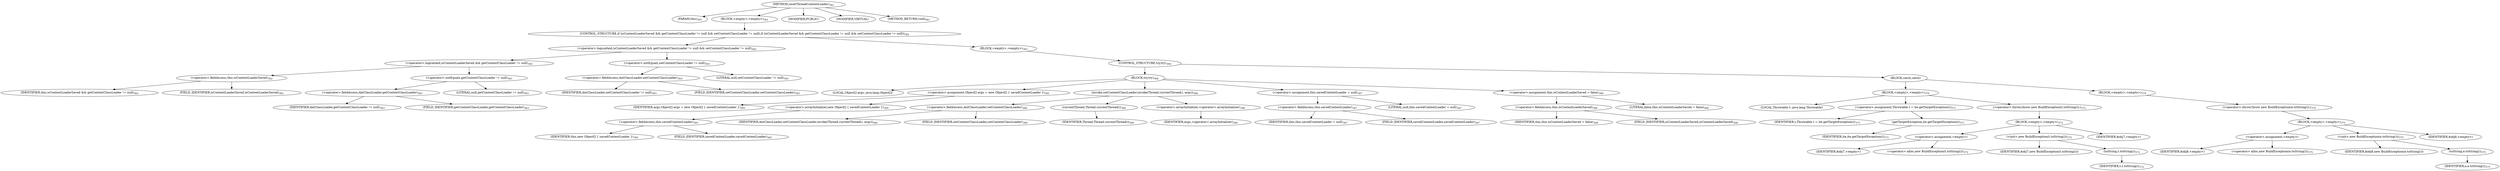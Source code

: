 digraph "resetThreadContextLoader" {  
"692" [label = <(METHOD,resetThreadContextLoader)<SUB>361</SUB>> ]
"693" [label = <(PARAM,this)<SUB>361</SUB>> ]
"694" [label = <(BLOCK,&lt;empty&gt;,&lt;empty&gt;)<SUB>361</SUB>> ]
"695" [label = <(CONTROL_STRUCTURE,if (isContextLoaderSaved &amp;&amp; getContextClassLoader != null &amp;&amp; setContextClassLoader != null),if (isContextLoaderSaved &amp;&amp; getContextClassLoader != null &amp;&amp; setContextClassLoader != null))<SUB>362</SUB>> ]
"696" [label = <(&lt;operator&gt;.logicalAnd,isContextLoaderSaved &amp;&amp; getContextClassLoader != null &amp;&amp; setContextClassLoader != null)<SUB>362</SUB>> ]
"697" [label = <(&lt;operator&gt;.logicalAnd,isContextLoaderSaved &amp;&amp; getContextClassLoader != null)<SUB>362</SUB>> ]
"698" [label = <(&lt;operator&gt;.fieldAccess,this.isContextLoaderSaved)<SUB>362</SUB>> ]
"699" [label = <(IDENTIFIER,this,isContextLoaderSaved &amp;&amp; getContextClassLoader != null)<SUB>362</SUB>> ]
"700" [label = <(FIELD_IDENTIFIER,isContextLoaderSaved,isContextLoaderSaved)<SUB>362</SUB>> ]
"701" [label = <(&lt;operator&gt;.notEquals,getContextClassLoader != null)<SUB>363</SUB>> ]
"702" [label = <(&lt;operator&gt;.fieldAccess,AntClassLoader.getContextClassLoader)<SUB>363</SUB>> ]
"703" [label = <(IDENTIFIER,AntClassLoader,getContextClassLoader != null)<SUB>363</SUB>> ]
"704" [label = <(FIELD_IDENTIFIER,getContextClassLoader,getContextClassLoader)<SUB>363</SUB>> ]
"705" [label = <(LITERAL,null,getContextClassLoader != null)<SUB>363</SUB>> ]
"706" [label = <(&lt;operator&gt;.notEquals,setContextClassLoader != null)<SUB>363</SUB>> ]
"707" [label = <(&lt;operator&gt;.fieldAccess,AntClassLoader.setContextClassLoader)<SUB>363</SUB>> ]
"708" [label = <(IDENTIFIER,AntClassLoader,setContextClassLoader != null)<SUB>363</SUB>> ]
"709" [label = <(FIELD_IDENTIFIER,setContextClassLoader,setContextClassLoader)<SUB>363</SUB>> ]
"710" [label = <(LITERAL,null,setContextClassLoader != null)<SUB>363</SUB>> ]
"711" [label = <(BLOCK,&lt;empty&gt;,&lt;empty&gt;)<SUB>363</SUB>> ]
"712" [label = <(CONTROL_STRUCTURE,try,try)<SUB>364</SUB>> ]
"713" [label = <(BLOCK,try,try)<SUB>364</SUB>> ]
"714" [label = <(LOCAL,Object[] args: java.lang.Object[])> ]
"715" [label = <(&lt;operator&gt;.assignment,Object[] args = new Object[] { savedContextLoader })<SUB>365</SUB>> ]
"716" [label = <(IDENTIFIER,args,Object[] args = new Object[] { savedContextLoader })<SUB>365</SUB>> ]
"717" [label = <(&lt;operator&gt;.arrayInitializer,new Object[] { savedContextLoader })<SUB>365</SUB>> ]
"718" [label = <(&lt;operator&gt;.fieldAccess,this.savedContextLoader)<SUB>365</SUB>> ]
"719" [label = <(IDENTIFIER,this,new Object[] { savedContextLoader })<SUB>365</SUB>> ]
"720" [label = <(FIELD_IDENTIFIER,savedContextLoader,savedContextLoader)<SUB>365</SUB>> ]
"721" [label = <(invoke,setContextClassLoader.invoke(Thread.currentThread(), args))<SUB>366</SUB>> ]
"722" [label = <(&lt;operator&gt;.fieldAccess,AntClassLoader.setContextClassLoader)<SUB>366</SUB>> ]
"723" [label = <(IDENTIFIER,AntClassLoader,setContextClassLoader.invoke(Thread.currentThread(), args))<SUB>366</SUB>> ]
"724" [label = <(FIELD_IDENTIFIER,setContextClassLoader,setContextClassLoader)<SUB>366</SUB>> ]
"725" [label = <(currentThread,Thread.currentThread())<SUB>366</SUB>> ]
"726" [label = <(IDENTIFIER,Thread,Thread.currentThread())<SUB>366</SUB>> ]
"727" [label = <(&lt;operator&gt;.arrayInitializer,&lt;operator&gt;.arrayInitializer)<SUB>366</SUB>> ]
"728" [label = <(IDENTIFIER,args,&lt;operator&gt;.arrayInitializer)<SUB>366</SUB>> ]
"729" [label = <(&lt;operator&gt;.assignment,this.savedContextLoader = null)<SUB>367</SUB>> ]
"730" [label = <(&lt;operator&gt;.fieldAccess,this.savedContextLoader)<SUB>367</SUB>> ]
"731" [label = <(IDENTIFIER,this,this.savedContextLoader = null)<SUB>367</SUB>> ]
"732" [label = <(FIELD_IDENTIFIER,savedContextLoader,savedContextLoader)<SUB>367</SUB>> ]
"733" [label = <(LITERAL,null,this.savedContextLoader = null)<SUB>367</SUB>> ]
"734" [label = <(&lt;operator&gt;.assignment,this.isContextLoaderSaved = false)<SUB>368</SUB>> ]
"735" [label = <(&lt;operator&gt;.fieldAccess,this.isContextLoaderSaved)<SUB>368</SUB>> ]
"736" [label = <(IDENTIFIER,this,this.isContextLoaderSaved = false)<SUB>368</SUB>> ]
"737" [label = <(FIELD_IDENTIFIER,isContextLoaderSaved,isContextLoaderSaved)<SUB>368</SUB>> ]
"738" [label = <(LITERAL,false,this.isContextLoaderSaved = false)<SUB>368</SUB>> ]
"739" [label = <(BLOCK,catch,catch)> ]
"740" [label = <(BLOCK,&lt;empty&gt;,&lt;empty&gt;)<SUB>370</SUB>> ]
"741" [label = <(LOCAL,Throwable t: java.lang.Throwable)> ]
"742" [label = <(&lt;operator&gt;.assignment,Throwable t = ite.getTargetException())<SUB>371</SUB>> ]
"743" [label = <(IDENTIFIER,t,Throwable t = ite.getTargetException())<SUB>371</SUB>> ]
"744" [label = <(getTargetException,ite.getTargetException())<SUB>371</SUB>> ]
"745" [label = <(IDENTIFIER,ite,ite.getTargetException())<SUB>371</SUB>> ]
"746" [label = <(&lt;operator&gt;.throw,throw new BuildException(t.toString());)<SUB>372</SUB>> ]
"747" [label = <(BLOCK,&lt;empty&gt;,&lt;empty&gt;)<SUB>372</SUB>> ]
"748" [label = <(&lt;operator&gt;.assignment,&lt;empty&gt;)> ]
"749" [label = <(IDENTIFIER,$obj7,&lt;empty&gt;)> ]
"750" [label = <(&lt;operator&gt;.alloc,new BuildException(t.toString()))<SUB>372</SUB>> ]
"751" [label = <(&lt;init&gt;,new BuildException(t.toString()))<SUB>372</SUB>> ]
"752" [label = <(IDENTIFIER,$obj7,new BuildException(t.toString()))> ]
"753" [label = <(toString,t.toString())<SUB>372</SUB>> ]
"754" [label = <(IDENTIFIER,t,t.toString())<SUB>372</SUB>> ]
"755" [label = <(IDENTIFIER,$obj7,&lt;empty&gt;)> ]
"756" [label = <(BLOCK,&lt;empty&gt;,&lt;empty&gt;)<SUB>374</SUB>> ]
"757" [label = <(&lt;operator&gt;.throw,throw new BuildException(e.toString());)<SUB>375</SUB>> ]
"758" [label = <(BLOCK,&lt;empty&gt;,&lt;empty&gt;)<SUB>375</SUB>> ]
"759" [label = <(&lt;operator&gt;.assignment,&lt;empty&gt;)> ]
"760" [label = <(IDENTIFIER,$obj8,&lt;empty&gt;)> ]
"761" [label = <(&lt;operator&gt;.alloc,new BuildException(e.toString()))<SUB>375</SUB>> ]
"762" [label = <(&lt;init&gt;,new BuildException(e.toString()))<SUB>375</SUB>> ]
"763" [label = <(IDENTIFIER,$obj8,new BuildException(e.toString()))> ]
"764" [label = <(toString,e.toString())<SUB>375</SUB>> ]
"765" [label = <(IDENTIFIER,e,e.toString())<SUB>375</SUB>> ]
"766" [label = <(IDENTIFIER,$obj8,&lt;empty&gt;)> ]
"767" [label = <(MODIFIER,PUBLIC)> ]
"768" [label = <(MODIFIER,VIRTUAL)> ]
"769" [label = <(METHOD_RETURN,void)<SUB>361</SUB>> ]
  "692" -> "693" 
  "692" -> "694" 
  "692" -> "767" 
  "692" -> "768" 
  "692" -> "769" 
  "694" -> "695" 
  "695" -> "696" 
  "695" -> "711" 
  "696" -> "697" 
  "696" -> "706" 
  "697" -> "698" 
  "697" -> "701" 
  "698" -> "699" 
  "698" -> "700" 
  "701" -> "702" 
  "701" -> "705" 
  "702" -> "703" 
  "702" -> "704" 
  "706" -> "707" 
  "706" -> "710" 
  "707" -> "708" 
  "707" -> "709" 
  "711" -> "712" 
  "712" -> "713" 
  "712" -> "739" 
  "713" -> "714" 
  "713" -> "715" 
  "713" -> "721" 
  "713" -> "729" 
  "713" -> "734" 
  "715" -> "716" 
  "715" -> "717" 
  "717" -> "718" 
  "718" -> "719" 
  "718" -> "720" 
  "721" -> "722" 
  "721" -> "725" 
  "721" -> "727" 
  "722" -> "723" 
  "722" -> "724" 
  "725" -> "726" 
  "727" -> "728" 
  "729" -> "730" 
  "729" -> "733" 
  "730" -> "731" 
  "730" -> "732" 
  "734" -> "735" 
  "734" -> "738" 
  "735" -> "736" 
  "735" -> "737" 
  "739" -> "740" 
  "739" -> "756" 
  "740" -> "741" 
  "740" -> "742" 
  "740" -> "746" 
  "742" -> "743" 
  "742" -> "744" 
  "744" -> "745" 
  "746" -> "747" 
  "747" -> "748" 
  "747" -> "751" 
  "747" -> "755" 
  "748" -> "749" 
  "748" -> "750" 
  "751" -> "752" 
  "751" -> "753" 
  "753" -> "754" 
  "756" -> "757" 
  "757" -> "758" 
  "758" -> "759" 
  "758" -> "762" 
  "758" -> "766" 
  "759" -> "760" 
  "759" -> "761" 
  "762" -> "763" 
  "762" -> "764" 
  "764" -> "765" 
}
